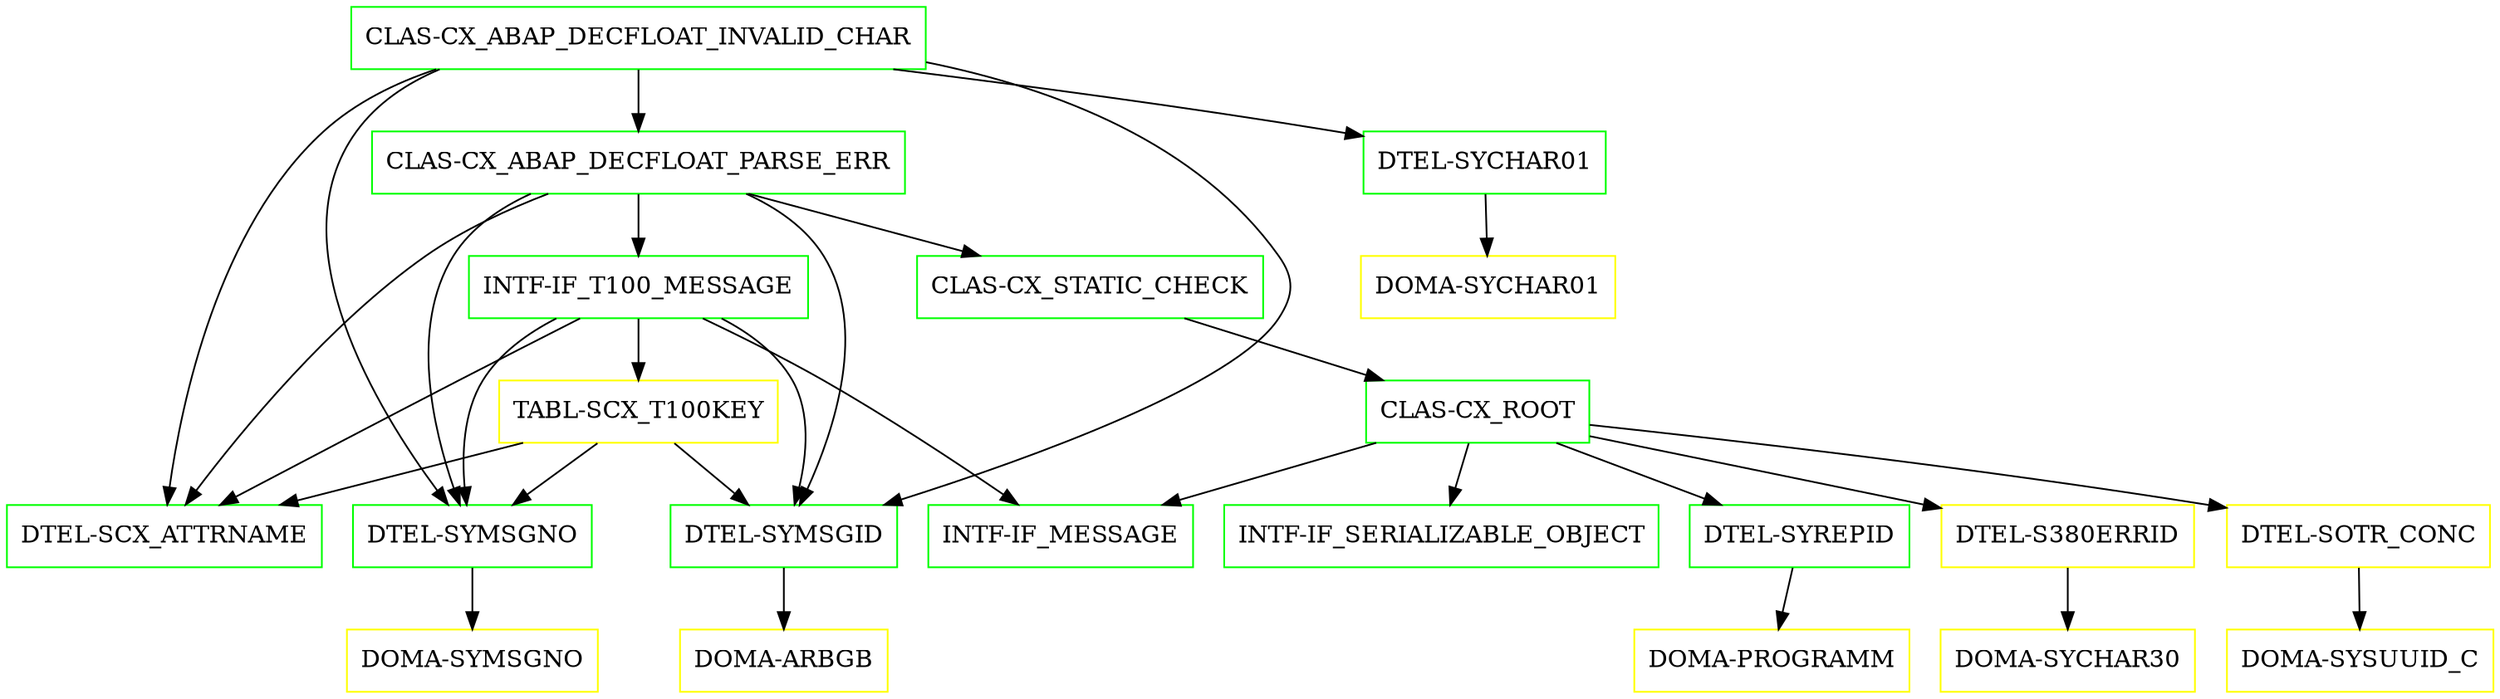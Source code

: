 digraph G {
  "CLAS-CX_ABAP_DECFLOAT_INVALID_CHAR" [shape=box,color=green];
  "CLAS-CX_ABAP_DECFLOAT_PARSE_ERR" [shape=box,color=green,URL="./CLAS_CX_ABAP_DECFLOAT_PARSE_ERR.html"];
  "INTF-IF_T100_MESSAGE" [shape=box,color=green,URL="./INTF_IF_T100_MESSAGE.html"];
  "INTF-IF_MESSAGE" [shape=box,color=green,URL="./INTF_IF_MESSAGE.html"];
  "TABL-SCX_T100KEY" [shape=box,color=yellow,URL="./TABL_SCX_T100KEY.html"];
  "DTEL-SCX_ATTRNAME" [shape=box,color=green,URL="./DTEL_SCX_ATTRNAME.html"];
  "DTEL-SYMSGNO" [shape=box,color=green,URL="./DTEL_SYMSGNO.html"];
  "DOMA-SYMSGNO" [shape=box,color=yellow,URL="./DOMA_SYMSGNO.html"];
  "DTEL-SYMSGID" [shape=box,color=green,URL="./DTEL_SYMSGID.html"];
  "DOMA-ARBGB" [shape=box,color=yellow,URL="./DOMA_ARBGB.html"];
  "CLAS-CX_STATIC_CHECK" [shape=box,color=green,URL="./CLAS_CX_STATIC_CHECK.html"];
  "CLAS-CX_ROOT" [shape=box,color=green,URL="./CLAS_CX_ROOT.html"];
  "INTF-IF_SERIALIZABLE_OBJECT" [shape=box,color=green,URL="./INTF_IF_SERIALIZABLE_OBJECT.html"];
  "DTEL-SYREPID" [shape=box,color=green,URL="./DTEL_SYREPID.html"];
  "DOMA-PROGRAMM" [shape=box,color=yellow,URL="./DOMA_PROGRAMM.html"];
  "DTEL-S380ERRID" [shape=box,color=yellow,URL="./DTEL_S380ERRID.html"];
  "DOMA-SYCHAR30" [shape=box,color=yellow,URL="./DOMA_SYCHAR30.html"];
  "DTEL-SOTR_CONC" [shape=box,color=yellow,URL="./DTEL_SOTR_CONC.html"];
  "DOMA-SYSUUID_C" [shape=box,color=yellow,URL="./DOMA_SYSUUID_C.html"];
  "DTEL-SYCHAR01" [shape=box,color=green,URL="./DTEL_SYCHAR01.html"];
  "DOMA-SYCHAR01" [shape=box,color=yellow,URL="./DOMA_SYCHAR01.html"];
  "CLAS-CX_ABAP_DECFLOAT_INVALID_CHAR" -> "DTEL-SYMSGID";
  "CLAS-CX_ABAP_DECFLOAT_INVALID_CHAR" -> "DTEL-SYMSGNO";
  "CLAS-CX_ABAP_DECFLOAT_INVALID_CHAR" -> "DTEL-SCX_ATTRNAME";
  "CLAS-CX_ABAP_DECFLOAT_INVALID_CHAR" -> "DTEL-SYCHAR01";
  "CLAS-CX_ABAP_DECFLOAT_INVALID_CHAR" -> "CLAS-CX_ABAP_DECFLOAT_PARSE_ERR";
  "CLAS-CX_ABAP_DECFLOAT_PARSE_ERR" -> "DTEL-SYMSGID";
  "CLAS-CX_ABAP_DECFLOAT_PARSE_ERR" -> "DTEL-SYMSGNO";
  "CLAS-CX_ABAP_DECFLOAT_PARSE_ERR" -> "DTEL-SCX_ATTRNAME";
  "CLAS-CX_ABAP_DECFLOAT_PARSE_ERR" -> "CLAS-CX_STATIC_CHECK";
  "CLAS-CX_ABAP_DECFLOAT_PARSE_ERR" -> "INTF-IF_T100_MESSAGE";
  "INTF-IF_T100_MESSAGE" -> "DTEL-SYMSGID";
  "INTF-IF_T100_MESSAGE" -> "DTEL-SYMSGNO";
  "INTF-IF_T100_MESSAGE" -> "DTEL-SCX_ATTRNAME";
  "INTF-IF_T100_MESSAGE" -> "TABL-SCX_T100KEY";
  "INTF-IF_T100_MESSAGE" -> "INTF-IF_MESSAGE";
  "TABL-SCX_T100KEY" -> "DTEL-SYMSGID";
  "TABL-SCX_T100KEY" -> "DTEL-SYMSGNO";
  "TABL-SCX_T100KEY" -> "DTEL-SCX_ATTRNAME";
  "DTEL-SYMSGNO" -> "DOMA-SYMSGNO";
  "DTEL-SYMSGID" -> "DOMA-ARBGB";
  "CLAS-CX_STATIC_CHECK" -> "CLAS-CX_ROOT";
  "CLAS-CX_ROOT" -> "DTEL-SOTR_CONC";
  "CLAS-CX_ROOT" -> "DTEL-S380ERRID";
  "CLAS-CX_ROOT" -> "DTEL-SYREPID";
  "CLAS-CX_ROOT" -> "INTF-IF_MESSAGE";
  "CLAS-CX_ROOT" -> "INTF-IF_SERIALIZABLE_OBJECT";
  "DTEL-SYREPID" -> "DOMA-PROGRAMM";
  "DTEL-S380ERRID" -> "DOMA-SYCHAR30";
  "DTEL-SOTR_CONC" -> "DOMA-SYSUUID_C";
  "DTEL-SYCHAR01" -> "DOMA-SYCHAR01";
}
